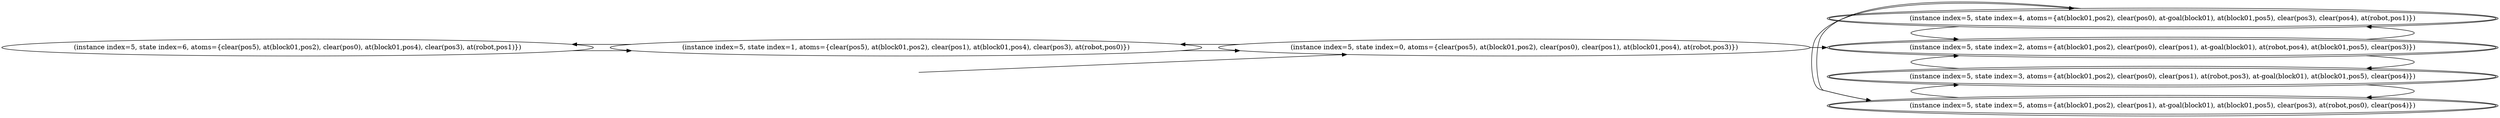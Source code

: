 digraph {
rankdir="LR"
s6[label="(instance index=5, state index=6, atoms={clear(pos5), at(block01,pos2), clear(pos0), at(block01,pos4), clear(pos3), at(robot,pos1)})"]
s1[label="(instance index=5, state index=1, atoms={clear(pos5), at(block01,pos2), clear(pos1), at(block01,pos4), clear(pos3), at(robot,pos0)})"]
s0[label="(instance index=5, state index=0, atoms={clear(pos5), at(block01,pos2), clear(pos0), clear(pos1), at(block01,pos4), at(robot,pos3)})"]
s2[peripheries=2,label="(instance index=5, state index=2, atoms={at(block01,pos2), clear(pos0), clear(pos1), at-goal(block01), at(robot,pos4), at(block01,pos5), clear(pos3)})"]
s3[peripheries=2,label="(instance index=5, state index=3, atoms={at(block01,pos2), clear(pos0), clear(pos1), at(robot,pos3), at-goal(block01), at(block01,pos5), clear(pos4)})"]
s4[peripheries=2,label="(instance index=5, state index=4, atoms={at(block01,pos2), clear(pos0), at-goal(block01), at(block01,pos5), clear(pos3), clear(pos4), at(robot,pos1)})"]
s5[peripheries=2,label="(instance index=5, state index=5, atoms={at(block01,pos2), clear(pos1), at-goal(block01), at(block01,pos5), clear(pos3), at(robot,pos0), clear(pos4)})"]
Dangling [ label = "", style = invis ]
{ rank = same; Dangling }
Dangling -> s0
{ rank = same; s0}
{ rank = same; s1}
{ rank = same; s0}
{ rank = same; s2,s3,s4,s5}
{
s6->s1
}
{
s1->s6
s1->s0
}
{
s0->s2
s0->s1
}
{
s2->s4
s2->s3
s3->s5
s3->s2
s4->s5
s4->s2
s5->s4
s5->s3
}
}
